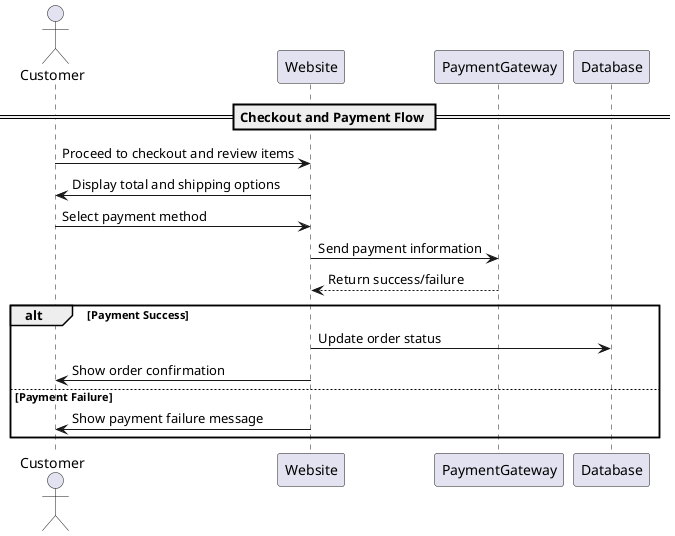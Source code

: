 @startuml

== Checkout and Payment Flow ==
actor Customer
participant Website
participant PaymentGateway
participant Database

Customer -> Website: Proceed to checkout and review items
Website -> Customer: Display total and shipping options
Customer -> Website: Select payment method
Website -> PaymentGateway: Send payment information
PaymentGateway --> Website: Return success/failure
alt Payment Success
    Website -> Database: Update order status
    Website -> Customer: Show order confirmation
else Payment Failure
    Website -> Customer: Show payment failure message
end

@enduml
